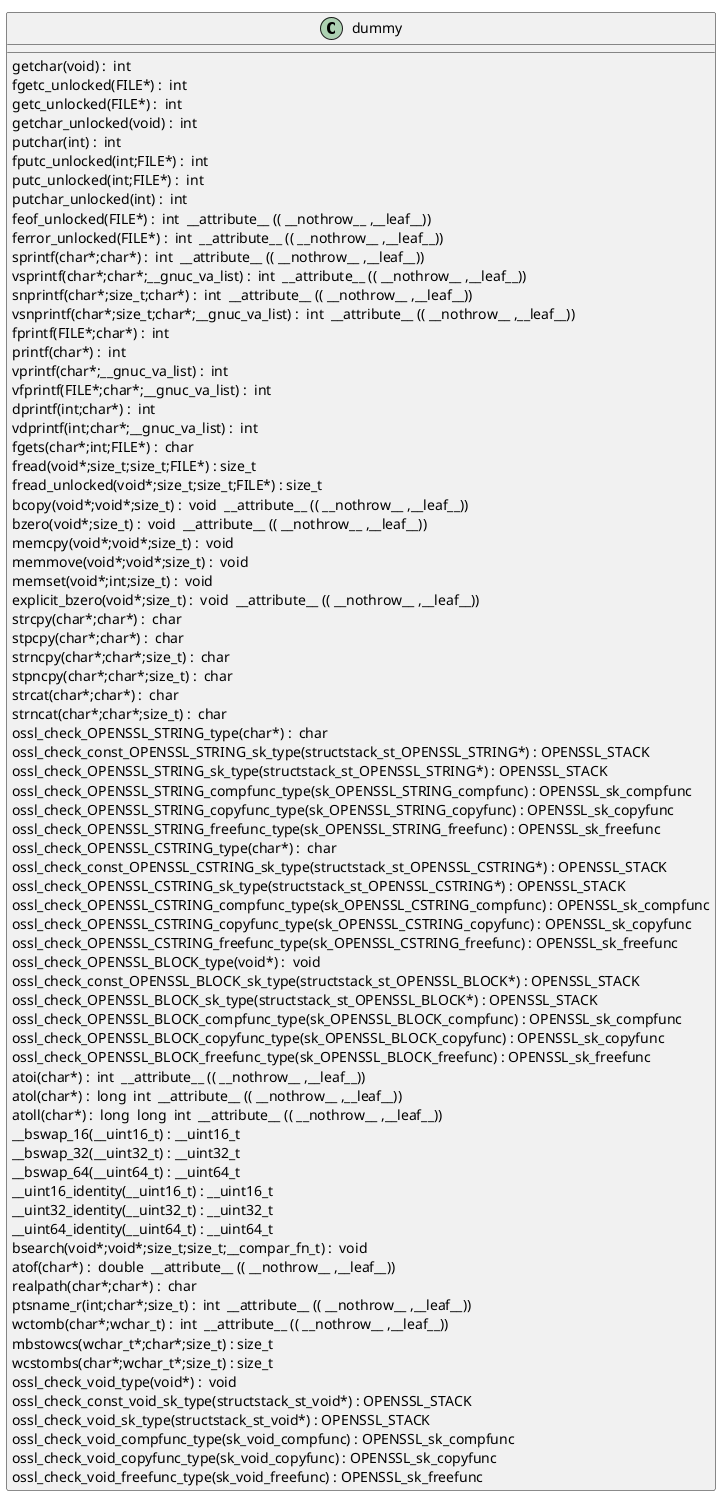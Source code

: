 @startuml
!pragma layout smetana
class dummy {
getchar(void) :  int  [[[./../../.././qc/crypto/engine/eng_rdrand.c.html#762]]]
fgetc_unlocked(FILE*) :  int  [[[./../../.././qc/crypto/engine/eng_rdrand.c.html#771]]]
getc_unlocked(FILE*) :  int  [[[./../../.././qc/crypto/engine/eng_rdrand.c.html#781]]]
getchar_unlocked(void) :  int  [[[./../../.././qc/crypto/engine/eng_rdrand.c.html#788]]]
putchar(int) :  int  [[[./../../.././qc/crypto/engine/eng_rdrand.c.html#797]]]
fputc_unlocked(int;FILE*) :  int  [[[./../../.././qc/crypto/engine/eng_rdrand.c.html#806]]]
putc_unlocked(int;FILE*) :  int  [[[./../../.././qc/crypto/engine/eng_rdrand.c.html#816]]]
putchar_unlocked(int) :  int  [[[./../../.././qc/crypto/engine/eng_rdrand.c.html#823]]]
feof_unlocked(FILE*) :  int  __attribute__ (( __nothrow__ ,__leaf__)) [[[./../../.././qc/crypto/engine/eng_rdrand.c.html#829]]]
ferror_unlocked(FILE*) :  int  __attribute__ (( __nothrow__ ,__leaf__)) [[[./../../.././qc/crypto/engine/eng_rdrand.c.html#836]]]
sprintf(char*;char*) :  int  __attribute__ (( __nothrow__ ,__leaf__)) [[[./../../.././qc/crypto/engine/eng_rdrand.c.html#855]]]
vsprintf(char*;char*;__gnuc_va_list) :  int  __attribute__ (( __nothrow__ ,__leaf__)) [[[./../../.././qc/crypto/engine/eng_rdrand.c.html#868]]]
snprintf(char*;size_t;char*) :  int  __attribute__ (( __nothrow__ ,__leaf__)) [[[./../../.././qc/crypto/engine/eng_rdrand.c.html#887]]]
vsnprintf(char*;size_t;char*;__gnuc_va_list) :  int  __attribute__ (( __nothrow__ ,__leaf__)) [[[./../../.././qc/crypto/engine/eng_rdrand.c.html#901]]]
fprintf(FILE*;char*) :  int  [[[./../../.././qc/crypto/engine/eng_rdrand.c.html#922]]]
printf(char*) :  int  [[[./../../.././qc/crypto/engine/eng_rdrand.c.html#929]]]
vprintf(char*;__gnuc_va_list) :  int  [[[./../../.././qc/crypto/engine/eng_rdrand.c.html#941]]]
vfprintf(FILE*;char*;__gnuc_va_list) :  int  [[[./../../.././qc/crypto/engine/eng_rdrand.c.html#951]]]
dprintf(int;char*) :  int  [[[./../../.././qc/crypto/engine/eng_rdrand.c.html#966]]]
vdprintf(int;char*;__gnuc_va_list) :  int  [[[./../../.././qc/crypto/engine/eng_rdrand.c.html#977]]]
fgets(char*;int;FILE*) :  char  [[[./../../.././qc/crypto/engine/eng_rdrand.c.html#996]]]
fread(void*;size_t;size_t;FILE*) : size_t [[[./../../.././qc/crypto/engine/eng_rdrand.c.html#1022]]]
fread_unlocked(void*;size_t;size_t;FILE*) : size_t [[[./../../.././qc/crypto/engine/eng_rdrand.c.html#1049]]]
bcopy(void*;void*;size_t) :  void  __attribute__ (( __nothrow__ ,__leaf__)) [[[./../../.././qc/crypto/engine/eng_rdrand.c.html#1352]]]
bzero(void*;size_t) :  void  __attribute__ (( __nothrow__ ,__leaf__)) [[[./../../.././qc/crypto/engine/eng_rdrand.c.html#1359]]]
memcpy(void*;void*;size_t) :  void  [[[./../../.././qc/crypto/engine/eng_rdrand.c.html#1400]]]
memmove(void*;void*;size_t) :  void  [[[./../../.././qc/crypto/engine/eng_rdrand.c.html#1408]]]
memset(void*;int;size_t) :  void  [[[./../../.././qc/crypto/engine/eng_rdrand.c.html#1415]]]
explicit_bzero(void*;size_t) :  void  __attribute__ (( __nothrow__ ,__leaf__)) [[[./../../.././qc/crypto/engine/eng_rdrand.c.html#1428]]]
strcpy(char*;char*) :  char  [[[./../../.././qc/crypto/engine/eng_rdrand.c.html#1435]]]
stpcpy(char*;char*) :  char  [[[./../../.././qc/crypto/engine/eng_rdrand.c.html#1442]]]
strncpy(char*;char*;size_t) :  char  [[[./../../.././qc/crypto/engine/eng_rdrand.c.html#1450]]]
stpncpy(char*;char*;size_t) :  char  [[[./../../.././qc/crypto/engine/eng_rdrand.c.html#1460]]]
strcat(char*;char*) :  char  [[[./../../.././qc/crypto/engine/eng_rdrand.c.html#1467]]]
strncat(char*;char*;size_t) :  char  [[[./../../.././qc/crypto/engine/eng_rdrand.c.html#1474]]]
ossl_check_OPENSSL_STRING_type(char*) :  char  [[[./../../.././qc/crypto/engine/eng_rdrand.c.html#1739]]]
ossl_check_const_OPENSSL_STRING_sk_type(structstack_st_OPENSSL_STRING*) : OPENSSL_STACK [[[./../../.././qc/crypto/engine/eng_rdrand.c.html#1739]]]
ossl_check_OPENSSL_STRING_sk_type(structstack_st_OPENSSL_STRING*) : OPENSSL_STACK [[[./../../.././qc/crypto/engine/eng_rdrand.c.html#1739]]]
ossl_check_OPENSSL_STRING_compfunc_type(sk_OPENSSL_STRING_compfunc) : OPENSSL_sk_compfunc [[[./../../.././qc/crypto/engine/eng_rdrand.c.html#1739]]]
ossl_check_OPENSSL_STRING_copyfunc_type(sk_OPENSSL_STRING_copyfunc) : OPENSSL_sk_copyfunc [[[./../../.././qc/crypto/engine/eng_rdrand.c.html#1739]]]
ossl_check_OPENSSL_STRING_freefunc_type(sk_OPENSSL_STRING_freefunc) : OPENSSL_sk_freefunc [[[./../../.././qc/crypto/engine/eng_rdrand.c.html#1739]]]
ossl_check_OPENSSL_CSTRING_type(char*) :  char  [[[./../../.././qc/crypto/engine/eng_rdrand.c.html#1741]]]
ossl_check_const_OPENSSL_CSTRING_sk_type(structstack_st_OPENSSL_CSTRING*) : OPENSSL_STACK [[[./../../.././qc/crypto/engine/eng_rdrand.c.html#1741]]]
ossl_check_OPENSSL_CSTRING_sk_type(structstack_st_OPENSSL_CSTRING*) : OPENSSL_STACK [[[./../../.././qc/crypto/engine/eng_rdrand.c.html#1741]]]
ossl_check_OPENSSL_CSTRING_compfunc_type(sk_OPENSSL_CSTRING_compfunc) : OPENSSL_sk_compfunc [[[./../../.././qc/crypto/engine/eng_rdrand.c.html#1741]]]
ossl_check_OPENSSL_CSTRING_copyfunc_type(sk_OPENSSL_CSTRING_copyfunc) : OPENSSL_sk_copyfunc [[[./../../.././qc/crypto/engine/eng_rdrand.c.html#1741]]]
ossl_check_OPENSSL_CSTRING_freefunc_type(sk_OPENSSL_CSTRING_freefunc) : OPENSSL_sk_freefunc [[[./../../.././qc/crypto/engine/eng_rdrand.c.html#1741]]]
ossl_check_OPENSSL_BLOCK_type(void*) :  void  [[[./../../.././qc/crypto/engine/eng_rdrand.c.html#1744]]]
ossl_check_const_OPENSSL_BLOCK_sk_type(structstack_st_OPENSSL_BLOCK*) : OPENSSL_STACK [[[./../../.././qc/crypto/engine/eng_rdrand.c.html#1744]]]
ossl_check_OPENSSL_BLOCK_sk_type(structstack_st_OPENSSL_BLOCK*) : OPENSSL_STACK [[[./../../.././qc/crypto/engine/eng_rdrand.c.html#1744]]]
ossl_check_OPENSSL_BLOCK_compfunc_type(sk_OPENSSL_BLOCK_compfunc) : OPENSSL_sk_compfunc [[[./../../.././qc/crypto/engine/eng_rdrand.c.html#1744]]]
ossl_check_OPENSSL_BLOCK_copyfunc_type(sk_OPENSSL_BLOCK_copyfunc) : OPENSSL_sk_copyfunc [[[./../../.././qc/crypto/engine/eng_rdrand.c.html#1744]]]
ossl_check_OPENSSL_BLOCK_freefunc_type(sk_OPENSSL_BLOCK_freefunc) : OPENSSL_sk_freefunc [[[./../../.././qc/crypto/engine/eng_rdrand.c.html#1744]]]
atoi(char*) :  int  __attribute__ (( __nothrow__ ,__leaf__)) [[[./../../.././qc/crypto/engine/eng_rdrand.c.html#2054]]]
atol(char*) :  long  int  __attribute__ (( __nothrow__ ,__leaf__)) [[[./../../.././qc/crypto/engine/eng_rdrand.c.html#2059]]]
atoll(char*) :  long  long  int  __attribute__ (( __nothrow__ ,__leaf__)) [[[./../../.././qc/crypto/engine/eng_rdrand.c.html#2066]]]
__bswap_16(__uint16_t) : __uint16_t [[[./../../.././qc/crypto/engine/eng_rdrand.c.html#2213]]]
__bswap_32(__uint32_t) : __uint32_t [[[./../../.././qc/crypto/engine/eng_rdrand.c.html#2228]]]
__bswap_64(__uint64_t) : __uint64_t [[[./../../.././qc/crypto/engine/eng_rdrand.c.html#2238]]]
__uint16_identity(__uint16_t) : __uint16_t [[[./../../.././qc/crypto/engine/eng_rdrand.c.html#2250]]]
__uint32_identity(__uint32_t) : __uint32_t [[[./../../.././qc/crypto/engine/eng_rdrand.c.html#2256]]]
__uint64_identity(__uint64_t) : __uint64_t [[[./../../.././qc/crypto/engine/eng_rdrand.c.html#2262]]]
bsearch(void*;void*;size_t;size_t;__compar_fn_t) :  void  [[[./../../.././qc/crypto/engine/eng_rdrand.c.html#2930]]]
atof(char*) :  double  __attribute__ (( __nothrow__ ,__leaf__)) [[[./../../.././qc/crypto/engine/eng_rdrand.c.html#1]]]
realpath(char*;char*) :  char  [[[./../../.././qc/crypto/engine/eng_rdrand.c.html#1]]]
ptsname_r(int;char*;size_t) :  int  __attribute__ (( __nothrow__ ,__leaf__)) [[[./../../.././qc/crypto/engine/eng_rdrand.c.html#1]]]
wctomb(char*;wchar_t) :  int  __attribute__ (( __nothrow__ ,__leaf__)) [[[./../../.././qc/crypto/engine/eng_rdrand.c.html#1]]]
mbstowcs(wchar_t*;char*;size_t) : size_t [[[./../../.././qc/crypto/engine/eng_rdrand.c.html#1]]]
wcstombs(char*;wchar_t*;size_t) : size_t [[[./../../.././qc/crypto/engine/eng_rdrand.c.html#1]]]
ossl_check_void_type(void*) :  void  [[[./../../.././qc/crypto/engine/eng_rdrand.c.html#1]]]
ossl_check_const_void_sk_type(structstack_st_void*) : OPENSSL_STACK [[[./../../.././qc/crypto/engine/eng_rdrand.c.html#1]]]
ossl_check_void_sk_type(structstack_st_void*) : OPENSSL_STACK [[[./../../.././qc/crypto/engine/eng_rdrand.c.html#1]]]
ossl_check_void_compfunc_type(sk_void_compfunc) : OPENSSL_sk_compfunc [[[./../../.././qc/crypto/engine/eng_rdrand.c.html#1]]]
ossl_check_void_copyfunc_type(sk_void_copyfunc) : OPENSSL_sk_copyfunc [[[./../../.././qc/crypto/engine/eng_rdrand.c.html#1]]]
ossl_check_void_freefunc_type(sk_void_freefunc) : OPENSSL_sk_freefunc [[[./../../.././qc/crypto/engine/eng_rdrand.c.html#1]]]
} 
@enduml
